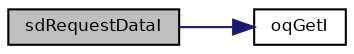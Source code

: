 digraph "sdRequestDataI"
{
  bgcolor="transparent";
  edge [fontname="Helvetica",fontsize="8",labelfontname="Helvetica",labelfontsize="8"];
  node [fontname="Helvetica",fontsize="8",shape=record];
  rankdir="LR";
  Node38 [label="sdRequestDataI",height=0.2,width=0.4,color="black", fillcolor="grey75", style="filled", fontcolor="black"];
  Node38 -> Node39 [color="midnightblue",fontsize="8",style="solid",fontname="Helvetica"];
  Node39 [label="oqGetI",height=0.2,width=0.4,color="black",URL="$group___h_a_l___q_u_e_u_e_s.html#gae5a4cdf7820f1ab7bf554fe8cc791e9c",tooltip="Output queue read. "];
}
